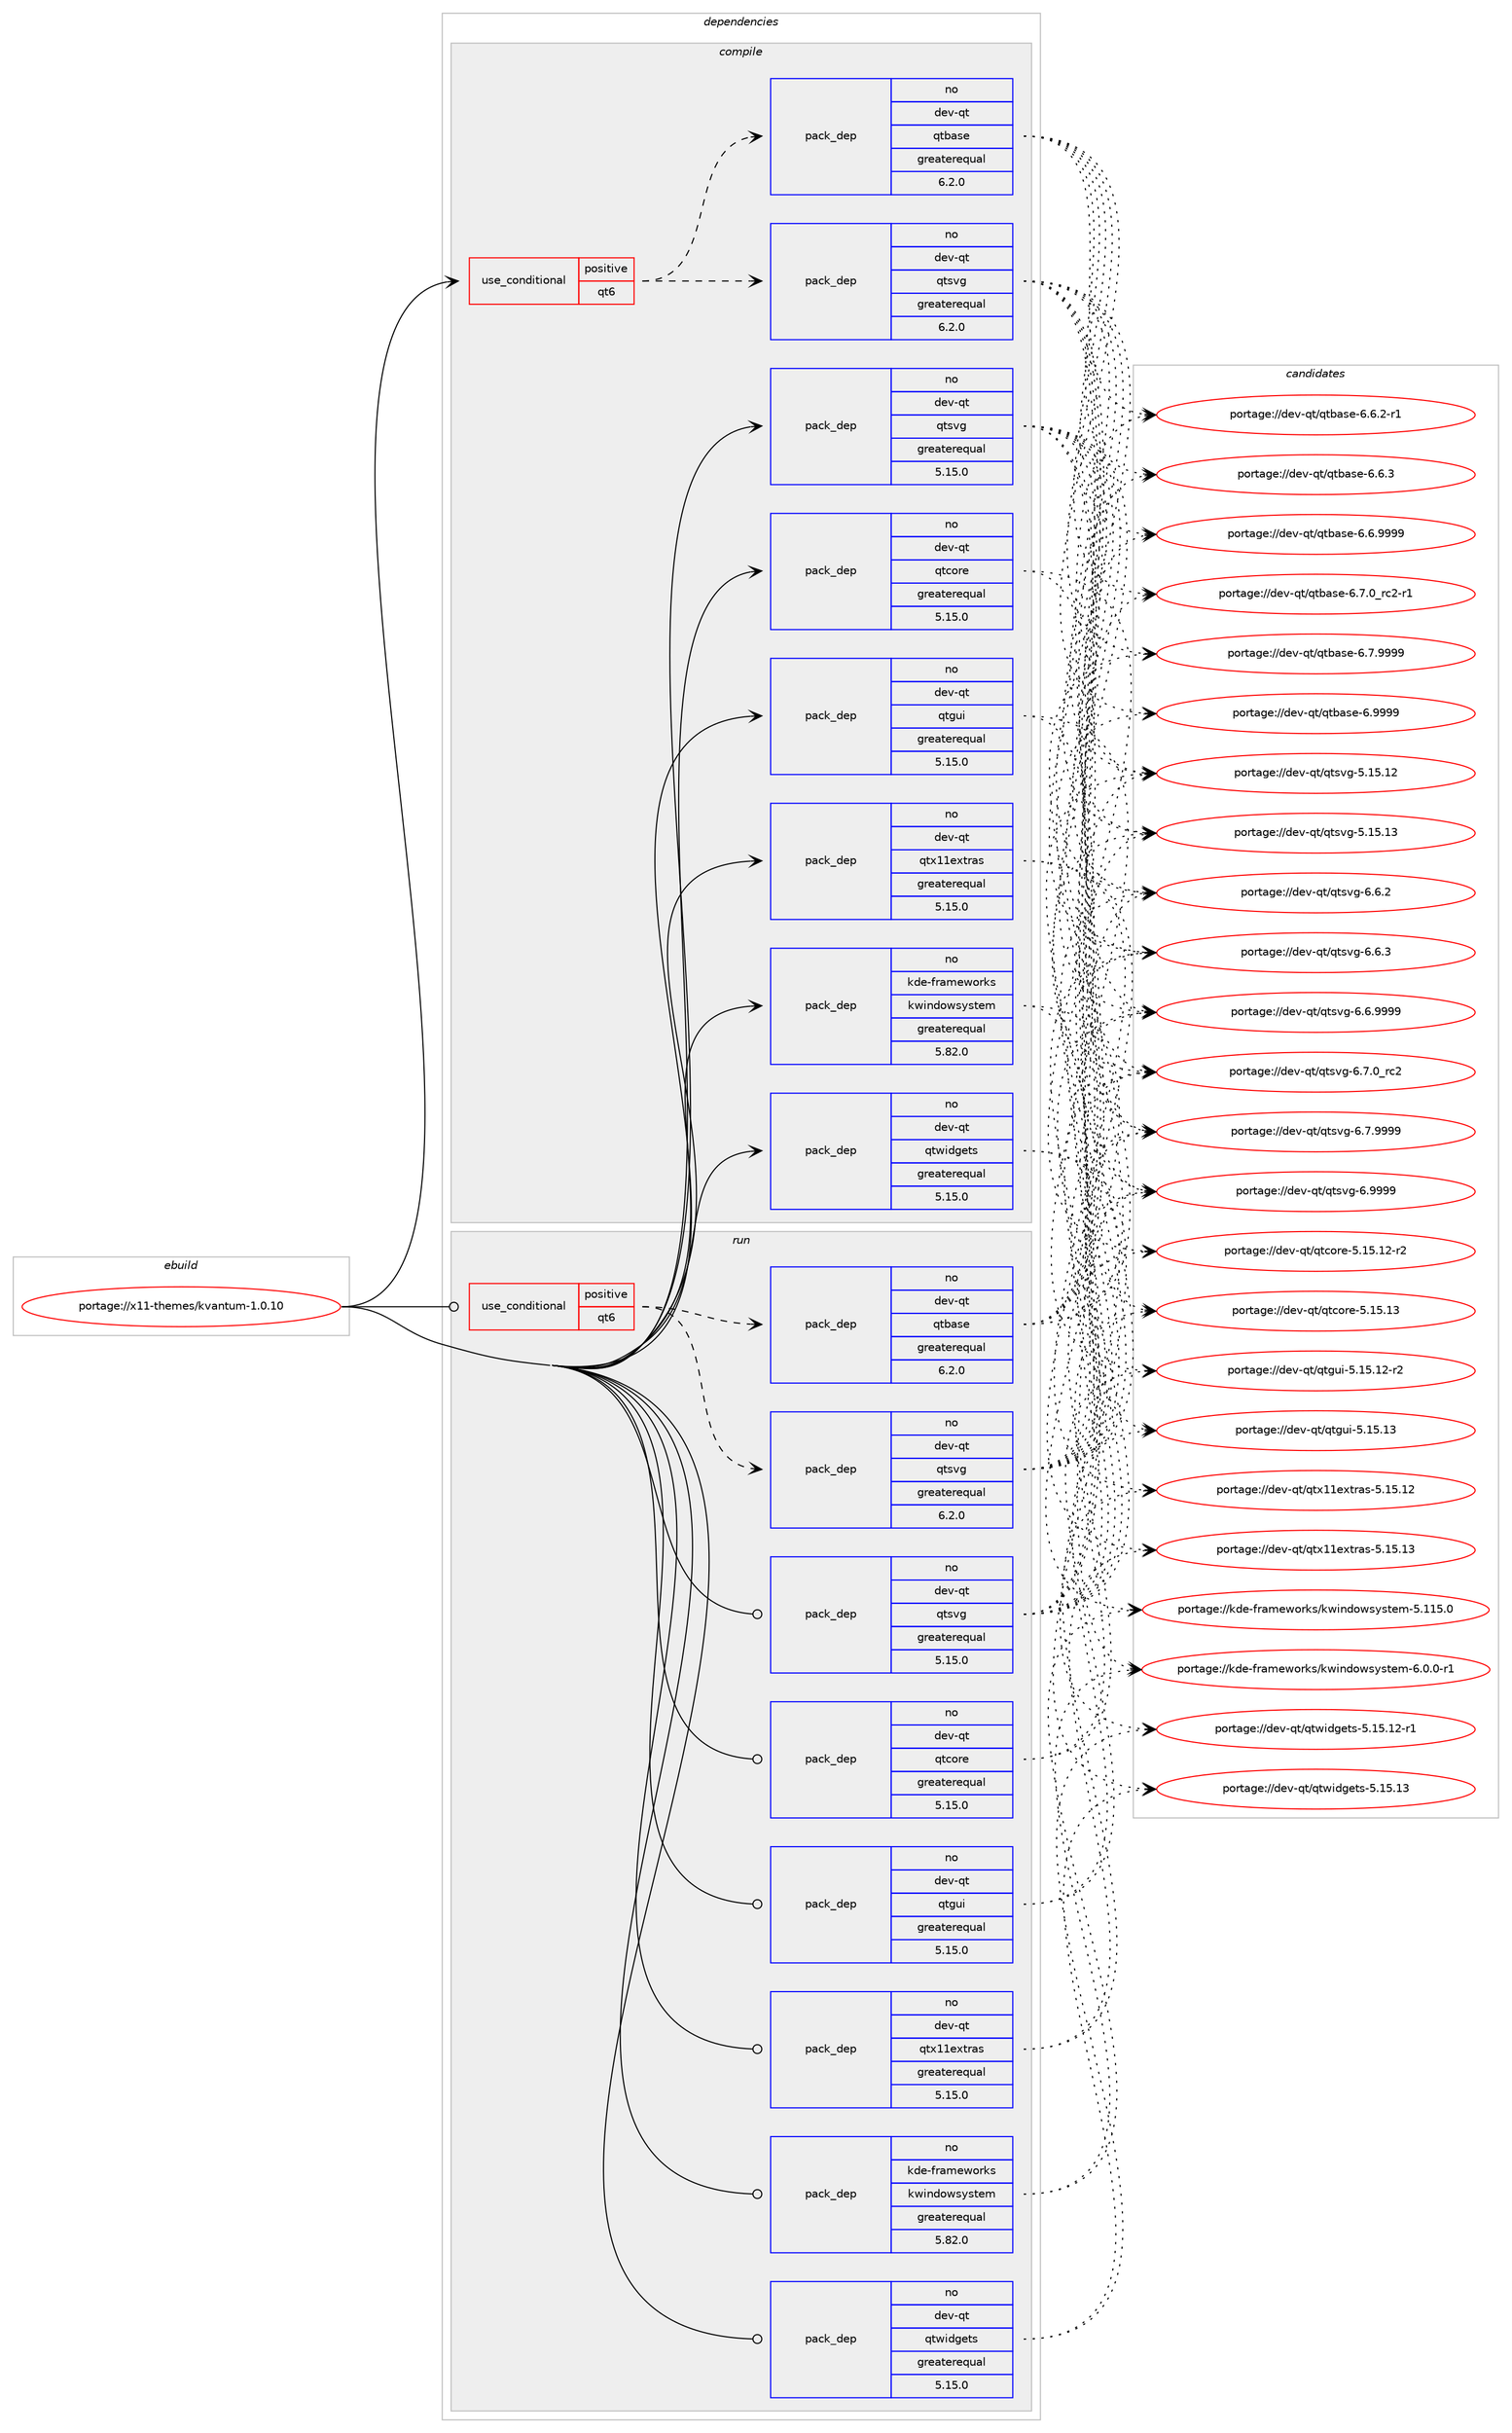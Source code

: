 digraph prolog {

# *************
# Graph options
# *************

newrank=true;
concentrate=true;
compound=true;
graph [rankdir=LR,fontname=Helvetica,fontsize=10,ranksep=1.5];#, ranksep=2.5, nodesep=0.2];
edge  [arrowhead=vee];
node  [fontname=Helvetica,fontsize=10];

# **********
# The ebuild
# **********

subgraph cluster_leftcol {
color=gray;
rank=same;
label=<<i>ebuild</i>>;
id [label="portage://x11-themes/kvantum-1.0.10", color=red, width=4, href="../x11-themes/kvantum-1.0.10.svg"];
}

# ****************
# The dependencies
# ****************

subgraph cluster_midcol {
color=gray;
label=<<i>dependencies</i>>;
subgraph cluster_compile {
fillcolor="#eeeeee";
style=filled;
label=<<i>compile</i>>;
subgraph cond2341 {
dependency3982 [label=<<TABLE BORDER="0" CELLBORDER="1" CELLSPACING="0" CELLPADDING="4"><TR><TD ROWSPAN="3" CELLPADDING="10">use_conditional</TD></TR><TR><TD>positive</TD></TR><TR><TD>qt6</TD></TR></TABLE>>, shape=none, color=red];
subgraph pack1506 {
dependency3983 [label=<<TABLE BORDER="0" CELLBORDER="1" CELLSPACING="0" CELLPADDING="4" WIDTH="220"><TR><TD ROWSPAN="6" CELLPADDING="30">pack_dep</TD></TR><TR><TD WIDTH="110">no</TD></TR><TR><TD>dev-qt</TD></TR><TR><TD>qtbase</TD></TR><TR><TD>greaterequal</TD></TR><TR><TD>6.2.0</TD></TR></TABLE>>, shape=none, color=blue];
}
dependency3982:e -> dependency3983:w [weight=20,style="dashed",arrowhead="vee"];
subgraph pack1507 {
dependency3984 [label=<<TABLE BORDER="0" CELLBORDER="1" CELLSPACING="0" CELLPADDING="4" WIDTH="220"><TR><TD ROWSPAN="6" CELLPADDING="30">pack_dep</TD></TR><TR><TD WIDTH="110">no</TD></TR><TR><TD>dev-qt</TD></TR><TR><TD>qtsvg</TD></TR><TR><TD>greaterequal</TD></TR><TR><TD>6.2.0</TD></TR></TABLE>>, shape=none, color=blue];
}
dependency3982:e -> dependency3984:w [weight=20,style="dashed",arrowhead="vee"];
}
id:e -> dependency3982:w [weight=20,style="solid",arrowhead="vee"];
subgraph pack1508 {
dependency3985 [label=<<TABLE BORDER="0" CELLBORDER="1" CELLSPACING="0" CELLPADDING="4" WIDTH="220"><TR><TD ROWSPAN="6" CELLPADDING="30">pack_dep</TD></TR><TR><TD WIDTH="110">no</TD></TR><TR><TD>dev-qt</TD></TR><TR><TD>qtcore</TD></TR><TR><TD>greaterequal</TD></TR><TR><TD>5.15.0</TD></TR></TABLE>>, shape=none, color=blue];
}
id:e -> dependency3985:w [weight=20,style="solid",arrowhead="vee"];
subgraph pack1509 {
dependency3986 [label=<<TABLE BORDER="0" CELLBORDER="1" CELLSPACING="0" CELLPADDING="4" WIDTH="220"><TR><TD ROWSPAN="6" CELLPADDING="30">pack_dep</TD></TR><TR><TD WIDTH="110">no</TD></TR><TR><TD>dev-qt</TD></TR><TR><TD>qtgui</TD></TR><TR><TD>greaterequal</TD></TR><TR><TD>5.15.0</TD></TR></TABLE>>, shape=none, color=blue];
}
id:e -> dependency3986:w [weight=20,style="solid",arrowhead="vee"];
subgraph pack1510 {
dependency3987 [label=<<TABLE BORDER="0" CELLBORDER="1" CELLSPACING="0" CELLPADDING="4" WIDTH="220"><TR><TD ROWSPAN="6" CELLPADDING="30">pack_dep</TD></TR><TR><TD WIDTH="110">no</TD></TR><TR><TD>dev-qt</TD></TR><TR><TD>qtsvg</TD></TR><TR><TD>greaterequal</TD></TR><TR><TD>5.15.0</TD></TR></TABLE>>, shape=none, color=blue];
}
id:e -> dependency3987:w [weight=20,style="solid",arrowhead="vee"];
subgraph pack1511 {
dependency3988 [label=<<TABLE BORDER="0" CELLBORDER="1" CELLSPACING="0" CELLPADDING="4" WIDTH="220"><TR><TD ROWSPAN="6" CELLPADDING="30">pack_dep</TD></TR><TR><TD WIDTH="110">no</TD></TR><TR><TD>dev-qt</TD></TR><TR><TD>qtwidgets</TD></TR><TR><TD>greaterequal</TD></TR><TR><TD>5.15.0</TD></TR></TABLE>>, shape=none, color=blue];
}
id:e -> dependency3988:w [weight=20,style="solid",arrowhead="vee"];
subgraph pack1512 {
dependency3989 [label=<<TABLE BORDER="0" CELLBORDER="1" CELLSPACING="0" CELLPADDING="4" WIDTH="220"><TR><TD ROWSPAN="6" CELLPADDING="30">pack_dep</TD></TR><TR><TD WIDTH="110">no</TD></TR><TR><TD>dev-qt</TD></TR><TR><TD>qtx11extras</TD></TR><TR><TD>greaterequal</TD></TR><TR><TD>5.15.0</TD></TR></TABLE>>, shape=none, color=blue];
}
id:e -> dependency3989:w [weight=20,style="solid",arrowhead="vee"];
subgraph pack1513 {
dependency3990 [label=<<TABLE BORDER="0" CELLBORDER="1" CELLSPACING="0" CELLPADDING="4" WIDTH="220"><TR><TD ROWSPAN="6" CELLPADDING="30">pack_dep</TD></TR><TR><TD WIDTH="110">no</TD></TR><TR><TD>kde-frameworks</TD></TR><TR><TD>kwindowsystem</TD></TR><TR><TD>greaterequal</TD></TR><TR><TD>5.82.0</TD></TR></TABLE>>, shape=none, color=blue];
}
id:e -> dependency3990:w [weight=20,style="solid",arrowhead="vee"];
# *** BEGIN UNKNOWN DEPENDENCY TYPE (TODO) ***
# id -> package_dependency(portage://x11-themes/kvantum-1.0.10,install,no,x11-base,xorg-proto,none,[,,],[],[])
# *** END UNKNOWN DEPENDENCY TYPE (TODO) ***

# *** BEGIN UNKNOWN DEPENDENCY TYPE (TODO) ***
# id -> package_dependency(portage://x11-themes/kvantum-1.0.10,install,no,x11-libs,libX11,none,[,,],[],[])
# *** END UNKNOWN DEPENDENCY TYPE (TODO) ***

}
subgraph cluster_compileandrun {
fillcolor="#eeeeee";
style=filled;
label=<<i>compile and run</i>>;
}
subgraph cluster_run {
fillcolor="#eeeeee";
style=filled;
label=<<i>run</i>>;
subgraph cond2342 {
dependency3991 [label=<<TABLE BORDER="0" CELLBORDER="1" CELLSPACING="0" CELLPADDING="4"><TR><TD ROWSPAN="3" CELLPADDING="10">use_conditional</TD></TR><TR><TD>positive</TD></TR><TR><TD>qt6</TD></TR></TABLE>>, shape=none, color=red];
subgraph pack1514 {
dependency3992 [label=<<TABLE BORDER="0" CELLBORDER="1" CELLSPACING="0" CELLPADDING="4" WIDTH="220"><TR><TD ROWSPAN="6" CELLPADDING="30">pack_dep</TD></TR><TR><TD WIDTH="110">no</TD></TR><TR><TD>dev-qt</TD></TR><TR><TD>qtbase</TD></TR><TR><TD>greaterequal</TD></TR><TR><TD>6.2.0</TD></TR></TABLE>>, shape=none, color=blue];
}
dependency3991:e -> dependency3992:w [weight=20,style="dashed",arrowhead="vee"];
subgraph pack1515 {
dependency3993 [label=<<TABLE BORDER="0" CELLBORDER="1" CELLSPACING="0" CELLPADDING="4" WIDTH="220"><TR><TD ROWSPAN="6" CELLPADDING="30">pack_dep</TD></TR><TR><TD WIDTH="110">no</TD></TR><TR><TD>dev-qt</TD></TR><TR><TD>qtsvg</TD></TR><TR><TD>greaterequal</TD></TR><TR><TD>6.2.0</TD></TR></TABLE>>, shape=none, color=blue];
}
dependency3991:e -> dependency3993:w [weight=20,style="dashed",arrowhead="vee"];
}
id:e -> dependency3991:w [weight=20,style="solid",arrowhead="odot"];
subgraph pack1516 {
dependency3994 [label=<<TABLE BORDER="0" CELLBORDER="1" CELLSPACING="0" CELLPADDING="4" WIDTH="220"><TR><TD ROWSPAN="6" CELLPADDING="30">pack_dep</TD></TR><TR><TD WIDTH="110">no</TD></TR><TR><TD>dev-qt</TD></TR><TR><TD>qtcore</TD></TR><TR><TD>greaterequal</TD></TR><TR><TD>5.15.0</TD></TR></TABLE>>, shape=none, color=blue];
}
id:e -> dependency3994:w [weight=20,style="solid",arrowhead="odot"];
subgraph pack1517 {
dependency3995 [label=<<TABLE BORDER="0" CELLBORDER="1" CELLSPACING="0" CELLPADDING="4" WIDTH="220"><TR><TD ROWSPAN="6" CELLPADDING="30">pack_dep</TD></TR><TR><TD WIDTH="110">no</TD></TR><TR><TD>dev-qt</TD></TR><TR><TD>qtgui</TD></TR><TR><TD>greaterequal</TD></TR><TR><TD>5.15.0</TD></TR></TABLE>>, shape=none, color=blue];
}
id:e -> dependency3995:w [weight=20,style="solid",arrowhead="odot"];
subgraph pack1518 {
dependency3996 [label=<<TABLE BORDER="0" CELLBORDER="1" CELLSPACING="0" CELLPADDING="4" WIDTH="220"><TR><TD ROWSPAN="6" CELLPADDING="30">pack_dep</TD></TR><TR><TD WIDTH="110">no</TD></TR><TR><TD>dev-qt</TD></TR><TR><TD>qtsvg</TD></TR><TR><TD>greaterequal</TD></TR><TR><TD>5.15.0</TD></TR></TABLE>>, shape=none, color=blue];
}
id:e -> dependency3996:w [weight=20,style="solid",arrowhead="odot"];
subgraph pack1519 {
dependency3997 [label=<<TABLE BORDER="0" CELLBORDER="1" CELLSPACING="0" CELLPADDING="4" WIDTH="220"><TR><TD ROWSPAN="6" CELLPADDING="30">pack_dep</TD></TR><TR><TD WIDTH="110">no</TD></TR><TR><TD>dev-qt</TD></TR><TR><TD>qtwidgets</TD></TR><TR><TD>greaterequal</TD></TR><TR><TD>5.15.0</TD></TR></TABLE>>, shape=none, color=blue];
}
id:e -> dependency3997:w [weight=20,style="solid",arrowhead="odot"];
subgraph pack1520 {
dependency3998 [label=<<TABLE BORDER="0" CELLBORDER="1" CELLSPACING="0" CELLPADDING="4" WIDTH="220"><TR><TD ROWSPAN="6" CELLPADDING="30">pack_dep</TD></TR><TR><TD WIDTH="110">no</TD></TR><TR><TD>dev-qt</TD></TR><TR><TD>qtx11extras</TD></TR><TR><TD>greaterequal</TD></TR><TR><TD>5.15.0</TD></TR></TABLE>>, shape=none, color=blue];
}
id:e -> dependency3998:w [weight=20,style="solid",arrowhead="odot"];
subgraph pack1521 {
dependency3999 [label=<<TABLE BORDER="0" CELLBORDER="1" CELLSPACING="0" CELLPADDING="4" WIDTH="220"><TR><TD ROWSPAN="6" CELLPADDING="30">pack_dep</TD></TR><TR><TD WIDTH="110">no</TD></TR><TR><TD>kde-frameworks</TD></TR><TR><TD>kwindowsystem</TD></TR><TR><TD>greaterequal</TD></TR><TR><TD>5.82.0</TD></TR></TABLE>>, shape=none, color=blue];
}
id:e -> dependency3999:w [weight=20,style="solid",arrowhead="odot"];
# *** BEGIN UNKNOWN DEPENDENCY TYPE (TODO) ***
# id -> package_dependency(portage://x11-themes/kvantum-1.0.10,run,no,x11-libs,libX11,none,[,,],[],[])
# *** END UNKNOWN DEPENDENCY TYPE (TODO) ***

}
}

# **************
# The candidates
# **************

subgraph cluster_choices {
rank=same;
color=gray;
label=<<i>candidates</i>>;

subgraph choice1506 {
color=black;
nodesep=1;
choice100101118451131164711311698971151014554465446504511449 [label="portage://dev-qt/qtbase-6.6.2-r1", color=red, width=4,href="../dev-qt/qtbase-6.6.2-r1.svg"];
choice10010111845113116471131169897115101455446544651 [label="portage://dev-qt/qtbase-6.6.3", color=red, width=4,href="../dev-qt/qtbase-6.6.3.svg"];
choice10010111845113116471131169897115101455446544657575757 [label="portage://dev-qt/qtbase-6.6.9999", color=red, width=4,href="../dev-qt/qtbase-6.6.9999.svg"];
choice100101118451131164711311698971151014554465546489511499504511449 [label="portage://dev-qt/qtbase-6.7.0_rc2-r1", color=red, width=4,href="../dev-qt/qtbase-6.7.0_rc2-r1.svg"];
choice10010111845113116471131169897115101455446554657575757 [label="portage://dev-qt/qtbase-6.7.9999", color=red, width=4,href="../dev-qt/qtbase-6.7.9999.svg"];
choice1001011184511311647113116989711510145544657575757 [label="portage://dev-qt/qtbase-6.9999", color=red, width=4,href="../dev-qt/qtbase-6.9999.svg"];
dependency3983:e -> choice100101118451131164711311698971151014554465446504511449:w [style=dotted,weight="100"];
dependency3983:e -> choice10010111845113116471131169897115101455446544651:w [style=dotted,weight="100"];
dependency3983:e -> choice10010111845113116471131169897115101455446544657575757:w [style=dotted,weight="100"];
dependency3983:e -> choice100101118451131164711311698971151014554465546489511499504511449:w [style=dotted,weight="100"];
dependency3983:e -> choice10010111845113116471131169897115101455446554657575757:w [style=dotted,weight="100"];
dependency3983:e -> choice1001011184511311647113116989711510145544657575757:w [style=dotted,weight="100"];
}
subgraph choice1507 {
color=black;
nodesep=1;
choice10010111845113116471131161151181034553464953464950 [label="portage://dev-qt/qtsvg-5.15.12", color=red, width=4,href="../dev-qt/qtsvg-5.15.12.svg"];
choice10010111845113116471131161151181034553464953464951 [label="portage://dev-qt/qtsvg-5.15.13", color=red, width=4,href="../dev-qt/qtsvg-5.15.13.svg"];
choice1001011184511311647113116115118103455446544650 [label="portage://dev-qt/qtsvg-6.6.2", color=red, width=4,href="../dev-qt/qtsvg-6.6.2.svg"];
choice1001011184511311647113116115118103455446544651 [label="portage://dev-qt/qtsvg-6.6.3", color=red, width=4,href="../dev-qt/qtsvg-6.6.3.svg"];
choice1001011184511311647113116115118103455446544657575757 [label="portage://dev-qt/qtsvg-6.6.9999", color=red, width=4,href="../dev-qt/qtsvg-6.6.9999.svg"];
choice1001011184511311647113116115118103455446554648951149950 [label="portage://dev-qt/qtsvg-6.7.0_rc2", color=red, width=4,href="../dev-qt/qtsvg-6.7.0_rc2.svg"];
choice1001011184511311647113116115118103455446554657575757 [label="portage://dev-qt/qtsvg-6.7.9999", color=red, width=4,href="../dev-qt/qtsvg-6.7.9999.svg"];
choice100101118451131164711311611511810345544657575757 [label="portage://dev-qt/qtsvg-6.9999", color=red, width=4,href="../dev-qt/qtsvg-6.9999.svg"];
dependency3984:e -> choice10010111845113116471131161151181034553464953464950:w [style=dotted,weight="100"];
dependency3984:e -> choice10010111845113116471131161151181034553464953464951:w [style=dotted,weight="100"];
dependency3984:e -> choice1001011184511311647113116115118103455446544650:w [style=dotted,weight="100"];
dependency3984:e -> choice1001011184511311647113116115118103455446544651:w [style=dotted,weight="100"];
dependency3984:e -> choice1001011184511311647113116115118103455446544657575757:w [style=dotted,weight="100"];
dependency3984:e -> choice1001011184511311647113116115118103455446554648951149950:w [style=dotted,weight="100"];
dependency3984:e -> choice1001011184511311647113116115118103455446554657575757:w [style=dotted,weight="100"];
dependency3984:e -> choice100101118451131164711311611511810345544657575757:w [style=dotted,weight="100"];
}
subgraph choice1508 {
color=black;
nodesep=1;
choice10010111845113116471131169911111410145534649534649504511450 [label="portage://dev-qt/qtcore-5.15.12-r2", color=red, width=4,href="../dev-qt/qtcore-5.15.12-r2.svg"];
choice1001011184511311647113116991111141014553464953464951 [label="portage://dev-qt/qtcore-5.15.13", color=red, width=4,href="../dev-qt/qtcore-5.15.13.svg"];
dependency3985:e -> choice10010111845113116471131169911111410145534649534649504511450:w [style=dotted,weight="100"];
dependency3985:e -> choice1001011184511311647113116991111141014553464953464951:w [style=dotted,weight="100"];
}
subgraph choice1509 {
color=black;
nodesep=1;
choice100101118451131164711311610311710545534649534649504511450 [label="portage://dev-qt/qtgui-5.15.12-r2", color=red, width=4,href="../dev-qt/qtgui-5.15.12-r2.svg"];
choice10010111845113116471131161031171054553464953464951 [label="portage://dev-qt/qtgui-5.15.13", color=red, width=4,href="../dev-qt/qtgui-5.15.13.svg"];
dependency3986:e -> choice100101118451131164711311610311710545534649534649504511450:w [style=dotted,weight="100"];
dependency3986:e -> choice10010111845113116471131161031171054553464953464951:w [style=dotted,weight="100"];
}
subgraph choice1510 {
color=black;
nodesep=1;
choice10010111845113116471131161151181034553464953464950 [label="portage://dev-qt/qtsvg-5.15.12", color=red, width=4,href="../dev-qt/qtsvg-5.15.12.svg"];
choice10010111845113116471131161151181034553464953464951 [label="portage://dev-qt/qtsvg-5.15.13", color=red, width=4,href="../dev-qt/qtsvg-5.15.13.svg"];
choice1001011184511311647113116115118103455446544650 [label="portage://dev-qt/qtsvg-6.6.2", color=red, width=4,href="../dev-qt/qtsvg-6.6.2.svg"];
choice1001011184511311647113116115118103455446544651 [label="portage://dev-qt/qtsvg-6.6.3", color=red, width=4,href="../dev-qt/qtsvg-6.6.3.svg"];
choice1001011184511311647113116115118103455446544657575757 [label="portage://dev-qt/qtsvg-6.6.9999", color=red, width=4,href="../dev-qt/qtsvg-6.6.9999.svg"];
choice1001011184511311647113116115118103455446554648951149950 [label="portage://dev-qt/qtsvg-6.7.0_rc2", color=red, width=4,href="../dev-qt/qtsvg-6.7.0_rc2.svg"];
choice1001011184511311647113116115118103455446554657575757 [label="portage://dev-qt/qtsvg-6.7.9999", color=red, width=4,href="../dev-qt/qtsvg-6.7.9999.svg"];
choice100101118451131164711311611511810345544657575757 [label="portage://dev-qt/qtsvg-6.9999", color=red, width=4,href="../dev-qt/qtsvg-6.9999.svg"];
dependency3987:e -> choice10010111845113116471131161151181034553464953464950:w [style=dotted,weight="100"];
dependency3987:e -> choice10010111845113116471131161151181034553464953464951:w [style=dotted,weight="100"];
dependency3987:e -> choice1001011184511311647113116115118103455446544650:w [style=dotted,weight="100"];
dependency3987:e -> choice1001011184511311647113116115118103455446544651:w [style=dotted,weight="100"];
dependency3987:e -> choice1001011184511311647113116115118103455446544657575757:w [style=dotted,weight="100"];
dependency3987:e -> choice1001011184511311647113116115118103455446554648951149950:w [style=dotted,weight="100"];
dependency3987:e -> choice1001011184511311647113116115118103455446554657575757:w [style=dotted,weight="100"];
dependency3987:e -> choice100101118451131164711311611511810345544657575757:w [style=dotted,weight="100"];
}
subgraph choice1511 {
color=black;
nodesep=1;
choice100101118451131164711311611910510010310111611545534649534649504511449 [label="portage://dev-qt/qtwidgets-5.15.12-r1", color=red, width=4,href="../dev-qt/qtwidgets-5.15.12-r1.svg"];
choice10010111845113116471131161191051001031011161154553464953464951 [label="portage://dev-qt/qtwidgets-5.15.13", color=red, width=4,href="../dev-qt/qtwidgets-5.15.13.svg"];
dependency3988:e -> choice100101118451131164711311611910510010310111611545534649534649504511449:w [style=dotted,weight="100"];
dependency3988:e -> choice10010111845113116471131161191051001031011161154553464953464951:w [style=dotted,weight="100"];
}
subgraph choice1512 {
color=black;
nodesep=1;
choice10010111845113116471131161204949101120116114971154553464953464950 [label="portage://dev-qt/qtx11extras-5.15.12", color=red, width=4,href="../dev-qt/qtx11extras-5.15.12.svg"];
choice10010111845113116471131161204949101120116114971154553464953464951 [label="portage://dev-qt/qtx11extras-5.15.13", color=red, width=4,href="../dev-qt/qtx11extras-5.15.13.svg"];
dependency3989:e -> choice10010111845113116471131161204949101120116114971154553464953464950:w [style=dotted,weight="100"];
dependency3989:e -> choice10010111845113116471131161204949101120116114971154553464953464951:w [style=dotted,weight="100"];
}
subgraph choice1513 {
color=black;
nodesep=1;
choice1071001014510211497109101119111114107115471071191051101001111191151211151161011094553464949534648 [label="portage://kde-frameworks/kwindowsystem-5.115.0", color=red, width=4,href="../kde-frameworks/kwindowsystem-5.115.0.svg"];
choice1071001014510211497109101119111114107115471071191051101001111191151211151161011094554464846484511449 [label="portage://kde-frameworks/kwindowsystem-6.0.0-r1", color=red, width=4,href="../kde-frameworks/kwindowsystem-6.0.0-r1.svg"];
dependency3990:e -> choice1071001014510211497109101119111114107115471071191051101001111191151211151161011094553464949534648:w [style=dotted,weight="100"];
dependency3990:e -> choice1071001014510211497109101119111114107115471071191051101001111191151211151161011094554464846484511449:w [style=dotted,weight="100"];
}
subgraph choice1514 {
color=black;
nodesep=1;
choice100101118451131164711311698971151014554465446504511449 [label="portage://dev-qt/qtbase-6.6.2-r1", color=red, width=4,href="../dev-qt/qtbase-6.6.2-r1.svg"];
choice10010111845113116471131169897115101455446544651 [label="portage://dev-qt/qtbase-6.6.3", color=red, width=4,href="../dev-qt/qtbase-6.6.3.svg"];
choice10010111845113116471131169897115101455446544657575757 [label="portage://dev-qt/qtbase-6.6.9999", color=red, width=4,href="../dev-qt/qtbase-6.6.9999.svg"];
choice100101118451131164711311698971151014554465546489511499504511449 [label="portage://dev-qt/qtbase-6.7.0_rc2-r1", color=red, width=4,href="../dev-qt/qtbase-6.7.0_rc2-r1.svg"];
choice10010111845113116471131169897115101455446554657575757 [label="portage://dev-qt/qtbase-6.7.9999", color=red, width=4,href="../dev-qt/qtbase-6.7.9999.svg"];
choice1001011184511311647113116989711510145544657575757 [label="portage://dev-qt/qtbase-6.9999", color=red, width=4,href="../dev-qt/qtbase-6.9999.svg"];
dependency3992:e -> choice100101118451131164711311698971151014554465446504511449:w [style=dotted,weight="100"];
dependency3992:e -> choice10010111845113116471131169897115101455446544651:w [style=dotted,weight="100"];
dependency3992:e -> choice10010111845113116471131169897115101455446544657575757:w [style=dotted,weight="100"];
dependency3992:e -> choice100101118451131164711311698971151014554465546489511499504511449:w [style=dotted,weight="100"];
dependency3992:e -> choice10010111845113116471131169897115101455446554657575757:w [style=dotted,weight="100"];
dependency3992:e -> choice1001011184511311647113116989711510145544657575757:w [style=dotted,weight="100"];
}
subgraph choice1515 {
color=black;
nodesep=1;
choice10010111845113116471131161151181034553464953464950 [label="portage://dev-qt/qtsvg-5.15.12", color=red, width=4,href="../dev-qt/qtsvg-5.15.12.svg"];
choice10010111845113116471131161151181034553464953464951 [label="portage://dev-qt/qtsvg-5.15.13", color=red, width=4,href="../dev-qt/qtsvg-5.15.13.svg"];
choice1001011184511311647113116115118103455446544650 [label="portage://dev-qt/qtsvg-6.6.2", color=red, width=4,href="../dev-qt/qtsvg-6.6.2.svg"];
choice1001011184511311647113116115118103455446544651 [label="portage://dev-qt/qtsvg-6.6.3", color=red, width=4,href="../dev-qt/qtsvg-6.6.3.svg"];
choice1001011184511311647113116115118103455446544657575757 [label="portage://dev-qt/qtsvg-6.6.9999", color=red, width=4,href="../dev-qt/qtsvg-6.6.9999.svg"];
choice1001011184511311647113116115118103455446554648951149950 [label="portage://dev-qt/qtsvg-6.7.0_rc2", color=red, width=4,href="../dev-qt/qtsvg-6.7.0_rc2.svg"];
choice1001011184511311647113116115118103455446554657575757 [label="portage://dev-qt/qtsvg-6.7.9999", color=red, width=4,href="../dev-qt/qtsvg-6.7.9999.svg"];
choice100101118451131164711311611511810345544657575757 [label="portage://dev-qt/qtsvg-6.9999", color=red, width=4,href="../dev-qt/qtsvg-6.9999.svg"];
dependency3993:e -> choice10010111845113116471131161151181034553464953464950:w [style=dotted,weight="100"];
dependency3993:e -> choice10010111845113116471131161151181034553464953464951:w [style=dotted,weight="100"];
dependency3993:e -> choice1001011184511311647113116115118103455446544650:w [style=dotted,weight="100"];
dependency3993:e -> choice1001011184511311647113116115118103455446544651:w [style=dotted,weight="100"];
dependency3993:e -> choice1001011184511311647113116115118103455446544657575757:w [style=dotted,weight="100"];
dependency3993:e -> choice1001011184511311647113116115118103455446554648951149950:w [style=dotted,weight="100"];
dependency3993:e -> choice1001011184511311647113116115118103455446554657575757:w [style=dotted,weight="100"];
dependency3993:e -> choice100101118451131164711311611511810345544657575757:w [style=dotted,weight="100"];
}
subgraph choice1516 {
color=black;
nodesep=1;
choice10010111845113116471131169911111410145534649534649504511450 [label="portage://dev-qt/qtcore-5.15.12-r2", color=red, width=4,href="../dev-qt/qtcore-5.15.12-r2.svg"];
choice1001011184511311647113116991111141014553464953464951 [label="portage://dev-qt/qtcore-5.15.13", color=red, width=4,href="../dev-qt/qtcore-5.15.13.svg"];
dependency3994:e -> choice10010111845113116471131169911111410145534649534649504511450:w [style=dotted,weight="100"];
dependency3994:e -> choice1001011184511311647113116991111141014553464953464951:w [style=dotted,weight="100"];
}
subgraph choice1517 {
color=black;
nodesep=1;
choice100101118451131164711311610311710545534649534649504511450 [label="portage://dev-qt/qtgui-5.15.12-r2", color=red, width=4,href="../dev-qt/qtgui-5.15.12-r2.svg"];
choice10010111845113116471131161031171054553464953464951 [label="portage://dev-qt/qtgui-5.15.13", color=red, width=4,href="../dev-qt/qtgui-5.15.13.svg"];
dependency3995:e -> choice100101118451131164711311610311710545534649534649504511450:w [style=dotted,weight="100"];
dependency3995:e -> choice10010111845113116471131161031171054553464953464951:w [style=dotted,weight="100"];
}
subgraph choice1518 {
color=black;
nodesep=1;
choice10010111845113116471131161151181034553464953464950 [label="portage://dev-qt/qtsvg-5.15.12", color=red, width=4,href="../dev-qt/qtsvg-5.15.12.svg"];
choice10010111845113116471131161151181034553464953464951 [label="portage://dev-qt/qtsvg-5.15.13", color=red, width=4,href="../dev-qt/qtsvg-5.15.13.svg"];
choice1001011184511311647113116115118103455446544650 [label="portage://dev-qt/qtsvg-6.6.2", color=red, width=4,href="../dev-qt/qtsvg-6.6.2.svg"];
choice1001011184511311647113116115118103455446544651 [label="portage://dev-qt/qtsvg-6.6.3", color=red, width=4,href="../dev-qt/qtsvg-6.6.3.svg"];
choice1001011184511311647113116115118103455446544657575757 [label="portage://dev-qt/qtsvg-6.6.9999", color=red, width=4,href="../dev-qt/qtsvg-6.6.9999.svg"];
choice1001011184511311647113116115118103455446554648951149950 [label="portage://dev-qt/qtsvg-6.7.0_rc2", color=red, width=4,href="../dev-qt/qtsvg-6.7.0_rc2.svg"];
choice1001011184511311647113116115118103455446554657575757 [label="portage://dev-qt/qtsvg-6.7.9999", color=red, width=4,href="../dev-qt/qtsvg-6.7.9999.svg"];
choice100101118451131164711311611511810345544657575757 [label="portage://dev-qt/qtsvg-6.9999", color=red, width=4,href="../dev-qt/qtsvg-6.9999.svg"];
dependency3996:e -> choice10010111845113116471131161151181034553464953464950:w [style=dotted,weight="100"];
dependency3996:e -> choice10010111845113116471131161151181034553464953464951:w [style=dotted,weight="100"];
dependency3996:e -> choice1001011184511311647113116115118103455446544650:w [style=dotted,weight="100"];
dependency3996:e -> choice1001011184511311647113116115118103455446544651:w [style=dotted,weight="100"];
dependency3996:e -> choice1001011184511311647113116115118103455446544657575757:w [style=dotted,weight="100"];
dependency3996:e -> choice1001011184511311647113116115118103455446554648951149950:w [style=dotted,weight="100"];
dependency3996:e -> choice1001011184511311647113116115118103455446554657575757:w [style=dotted,weight="100"];
dependency3996:e -> choice100101118451131164711311611511810345544657575757:w [style=dotted,weight="100"];
}
subgraph choice1519 {
color=black;
nodesep=1;
choice100101118451131164711311611910510010310111611545534649534649504511449 [label="portage://dev-qt/qtwidgets-5.15.12-r1", color=red, width=4,href="../dev-qt/qtwidgets-5.15.12-r1.svg"];
choice10010111845113116471131161191051001031011161154553464953464951 [label="portage://dev-qt/qtwidgets-5.15.13", color=red, width=4,href="../dev-qt/qtwidgets-5.15.13.svg"];
dependency3997:e -> choice100101118451131164711311611910510010310111611545534649534649504511449:w [style=dotted,weight="100"];
dependency3997:e -> choice10010111845113116471131161191051001031011161154553464953464951:w [style=dotted,weight="100"];
}
subgraph choice1520 {
color=black;
nodesep=1;
choice10010111845113116471131161204949101120116114971154553464953464950 [label="portage://dev-qt/qtx11extras-5.15.12", color=red, width=4,href="../dev-qt/qtx11extras-5.15.12.svg"];
choice10010111845113116471131161204949101120116114971154553464953464951 [label="portage://dev-qt/qtx11extras-5.15.13", color=red, width=4,href="../dev-qt/qtx11extras-5.15.13.svg"];
dependency3998:e -> choice10010111845113116471131161204949101120116114971154553464953464950:w [style=dotted,weight="100"];
dependency3998:e -> choice10010111845113116471131161204949101120116114971154553464953464951:w [style=dotted,weight="100"];
}
subgraph choice1521 {
color=black;
nodesep=1;
choice1071001014510211497109101119111114107115471071191051101001111191151211151161011094553464949534648 [label="portage://kde-frameworks/kwindowsystem-5.115.0", color=red, width=4,href="../kde-frameworks/kwindowsystem-5.115.0.svg"];
choice1071001014510211497109101119111114107115471071191051101001111191151211151161011094554464846484511449 [label="portage://kde-frameworks/kwindowsystem-6.0.0-r1", color=red, width=4,href="../kde-frameworks/kwindowsystem-6.0.0-r1.svg"];
dependency3999:e -> choice1071001014510211497109101119111114107115471071191051101001111191151211151161011094553464949534648:w [style=dotted,weight="100"];
dependency3999:e -> choice1071001014510211497109101119111114107115471071191051101001111191151211151161011094554464846484511449:w [style=dotted,weight="100"];
}
}

}
